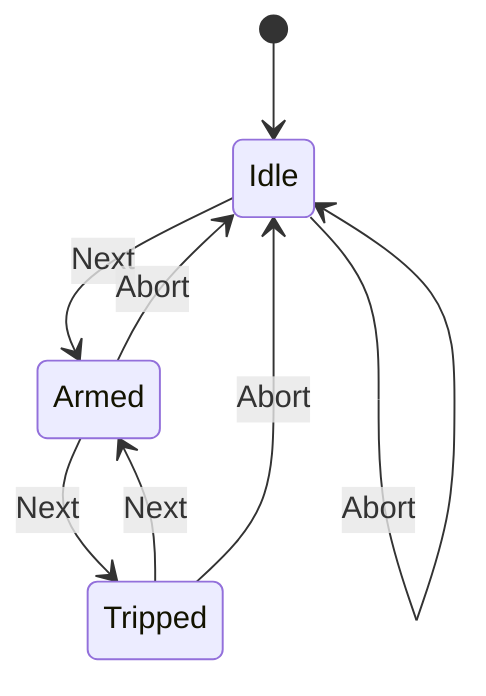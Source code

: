stateDiagram-v2

[*] -->Idle
Idle --> Armed : Next
Idle --> Idle : Abort

Armed --> Tripped : Next
Armed --> Idle : Abort

Tripped --> Armed : Next
Tripped --> Idle : Abort